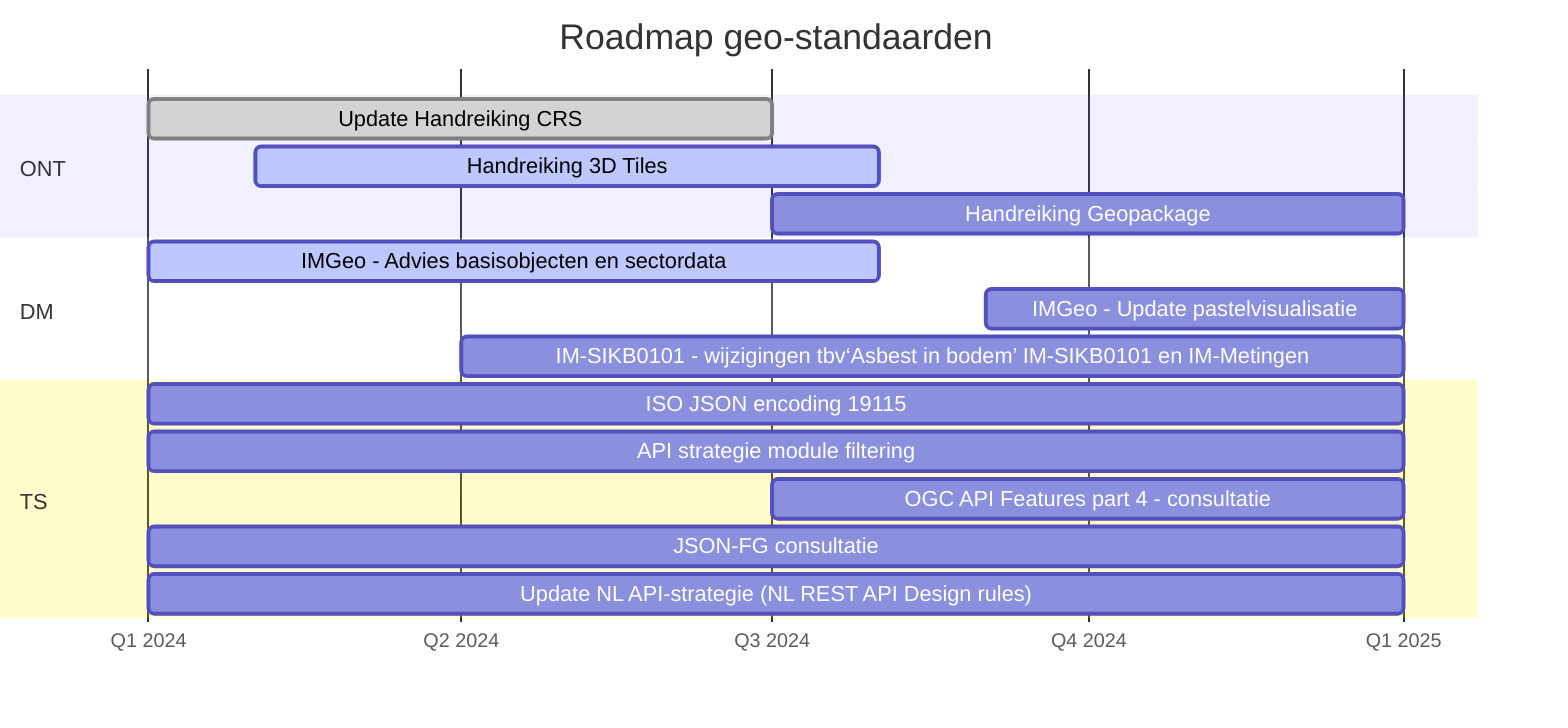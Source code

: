 gantt
    title Roadmap geo-standaarden
    dateFormat YYYY-M
    axisFormat Q%q %Y
    tickInterval 3month
    section ONT
        Update Handreiking CRS                      :done,           2024-01, 6M        
        Handreiking 3D Tiles                        :active,          2024-02, 6M
        Handreiking Geopackage                      :           2024-07, 6M
        
    section DM        
        IMGeo - Advies basisobjecten en sectordata:active,    2024-01, 7M
        IMGeo - Update pastelvisualisatie                :      2024-09, 4M
       % IMOW                                        :           2024-01, 12M
       % IMEV                                        :           2024-01, 12M
        IM-SIKB0101 - wijzigingen tbv‘Asbest in bodem’ IM-SIKB0101 en IM-Metingen :active  2024-04, 9M
        

    section TS        
        ISO JSON encoding 19115                     :           2024-01, 12M
        API strategie module filtering              :           2024-01, 12M
        %OGC API Records                             :           2024-01, 12M
        OGC API Features part 4 - consultatie       :           2024-07, 6M
        JSON-FG consultatie                         :           2024-01, 12M
        %DCAT NL-profiel 1.0                         :           2024-01, 12M
        Update NL API-strategie (NL REST API Design rules) :    2024-01, 12M